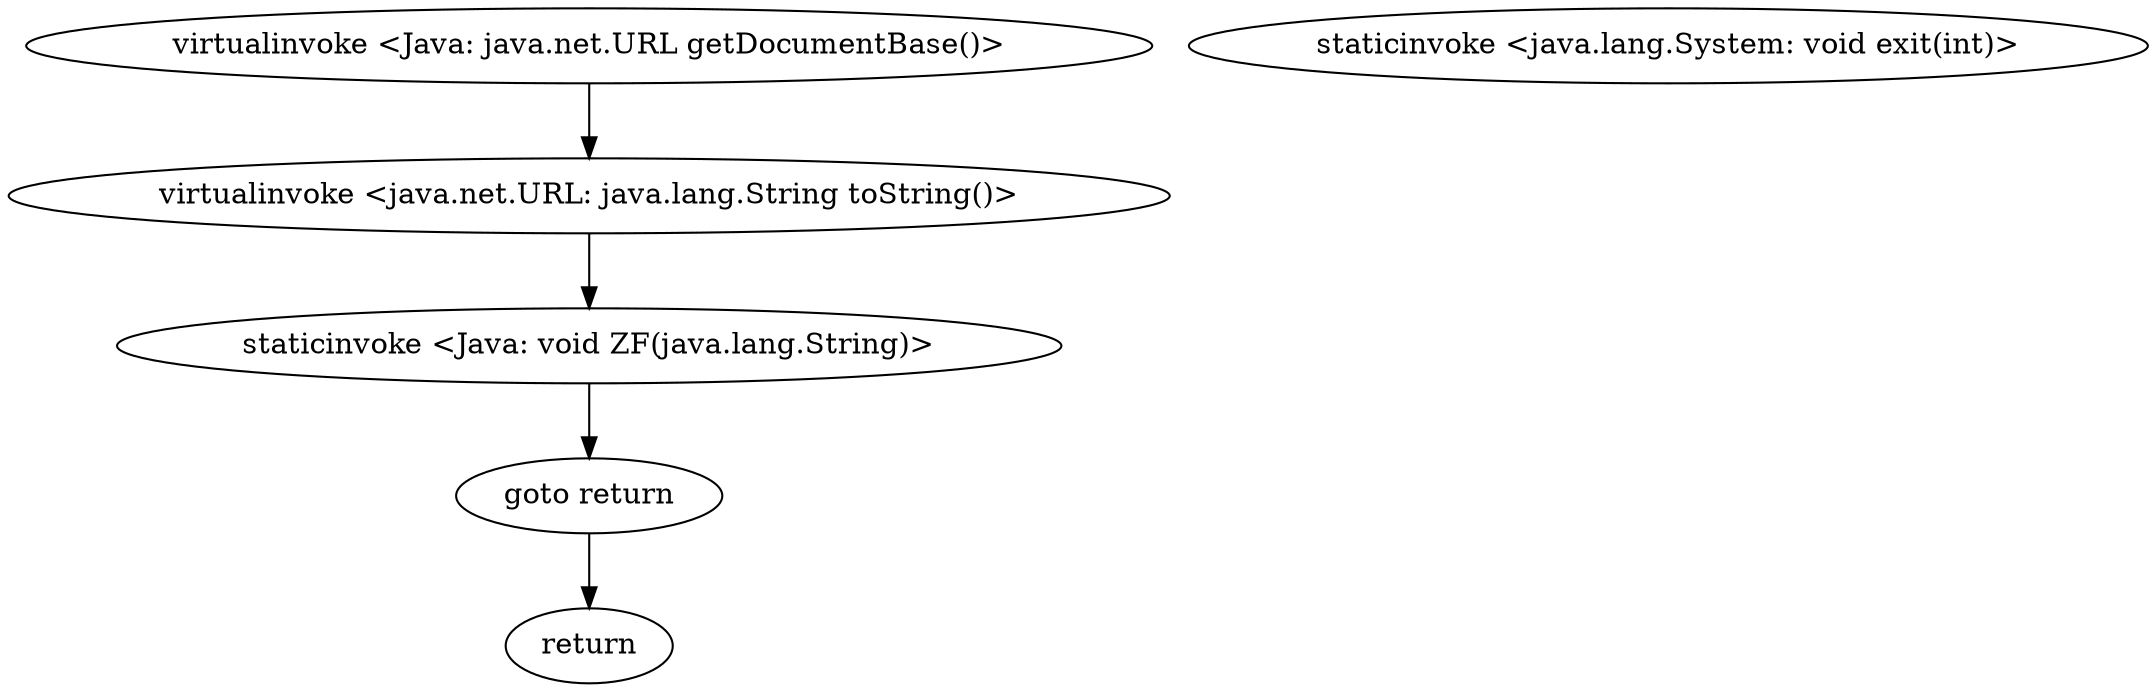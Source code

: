 digraph "" {
"virtualinvoke <Java: java.net.URL getDocumentBase()>";
 "virtualinvoke <Java: java.net.URL getDocumentBase()>"->"virtualinvoke <java.net.URL: java.lang.String toString()>";
 "virtualinvoke <java.net.URL: java.lang.String toString()>"->"staticinvoke <Java: void ZF(java.lang.String)>";
 "staticinvoke <Java: void ZF(java.lang.String)>"->"goto return";
 "goto return"->"return";
"staticinvoke <java.lang.System: void exit(int)>";
}
